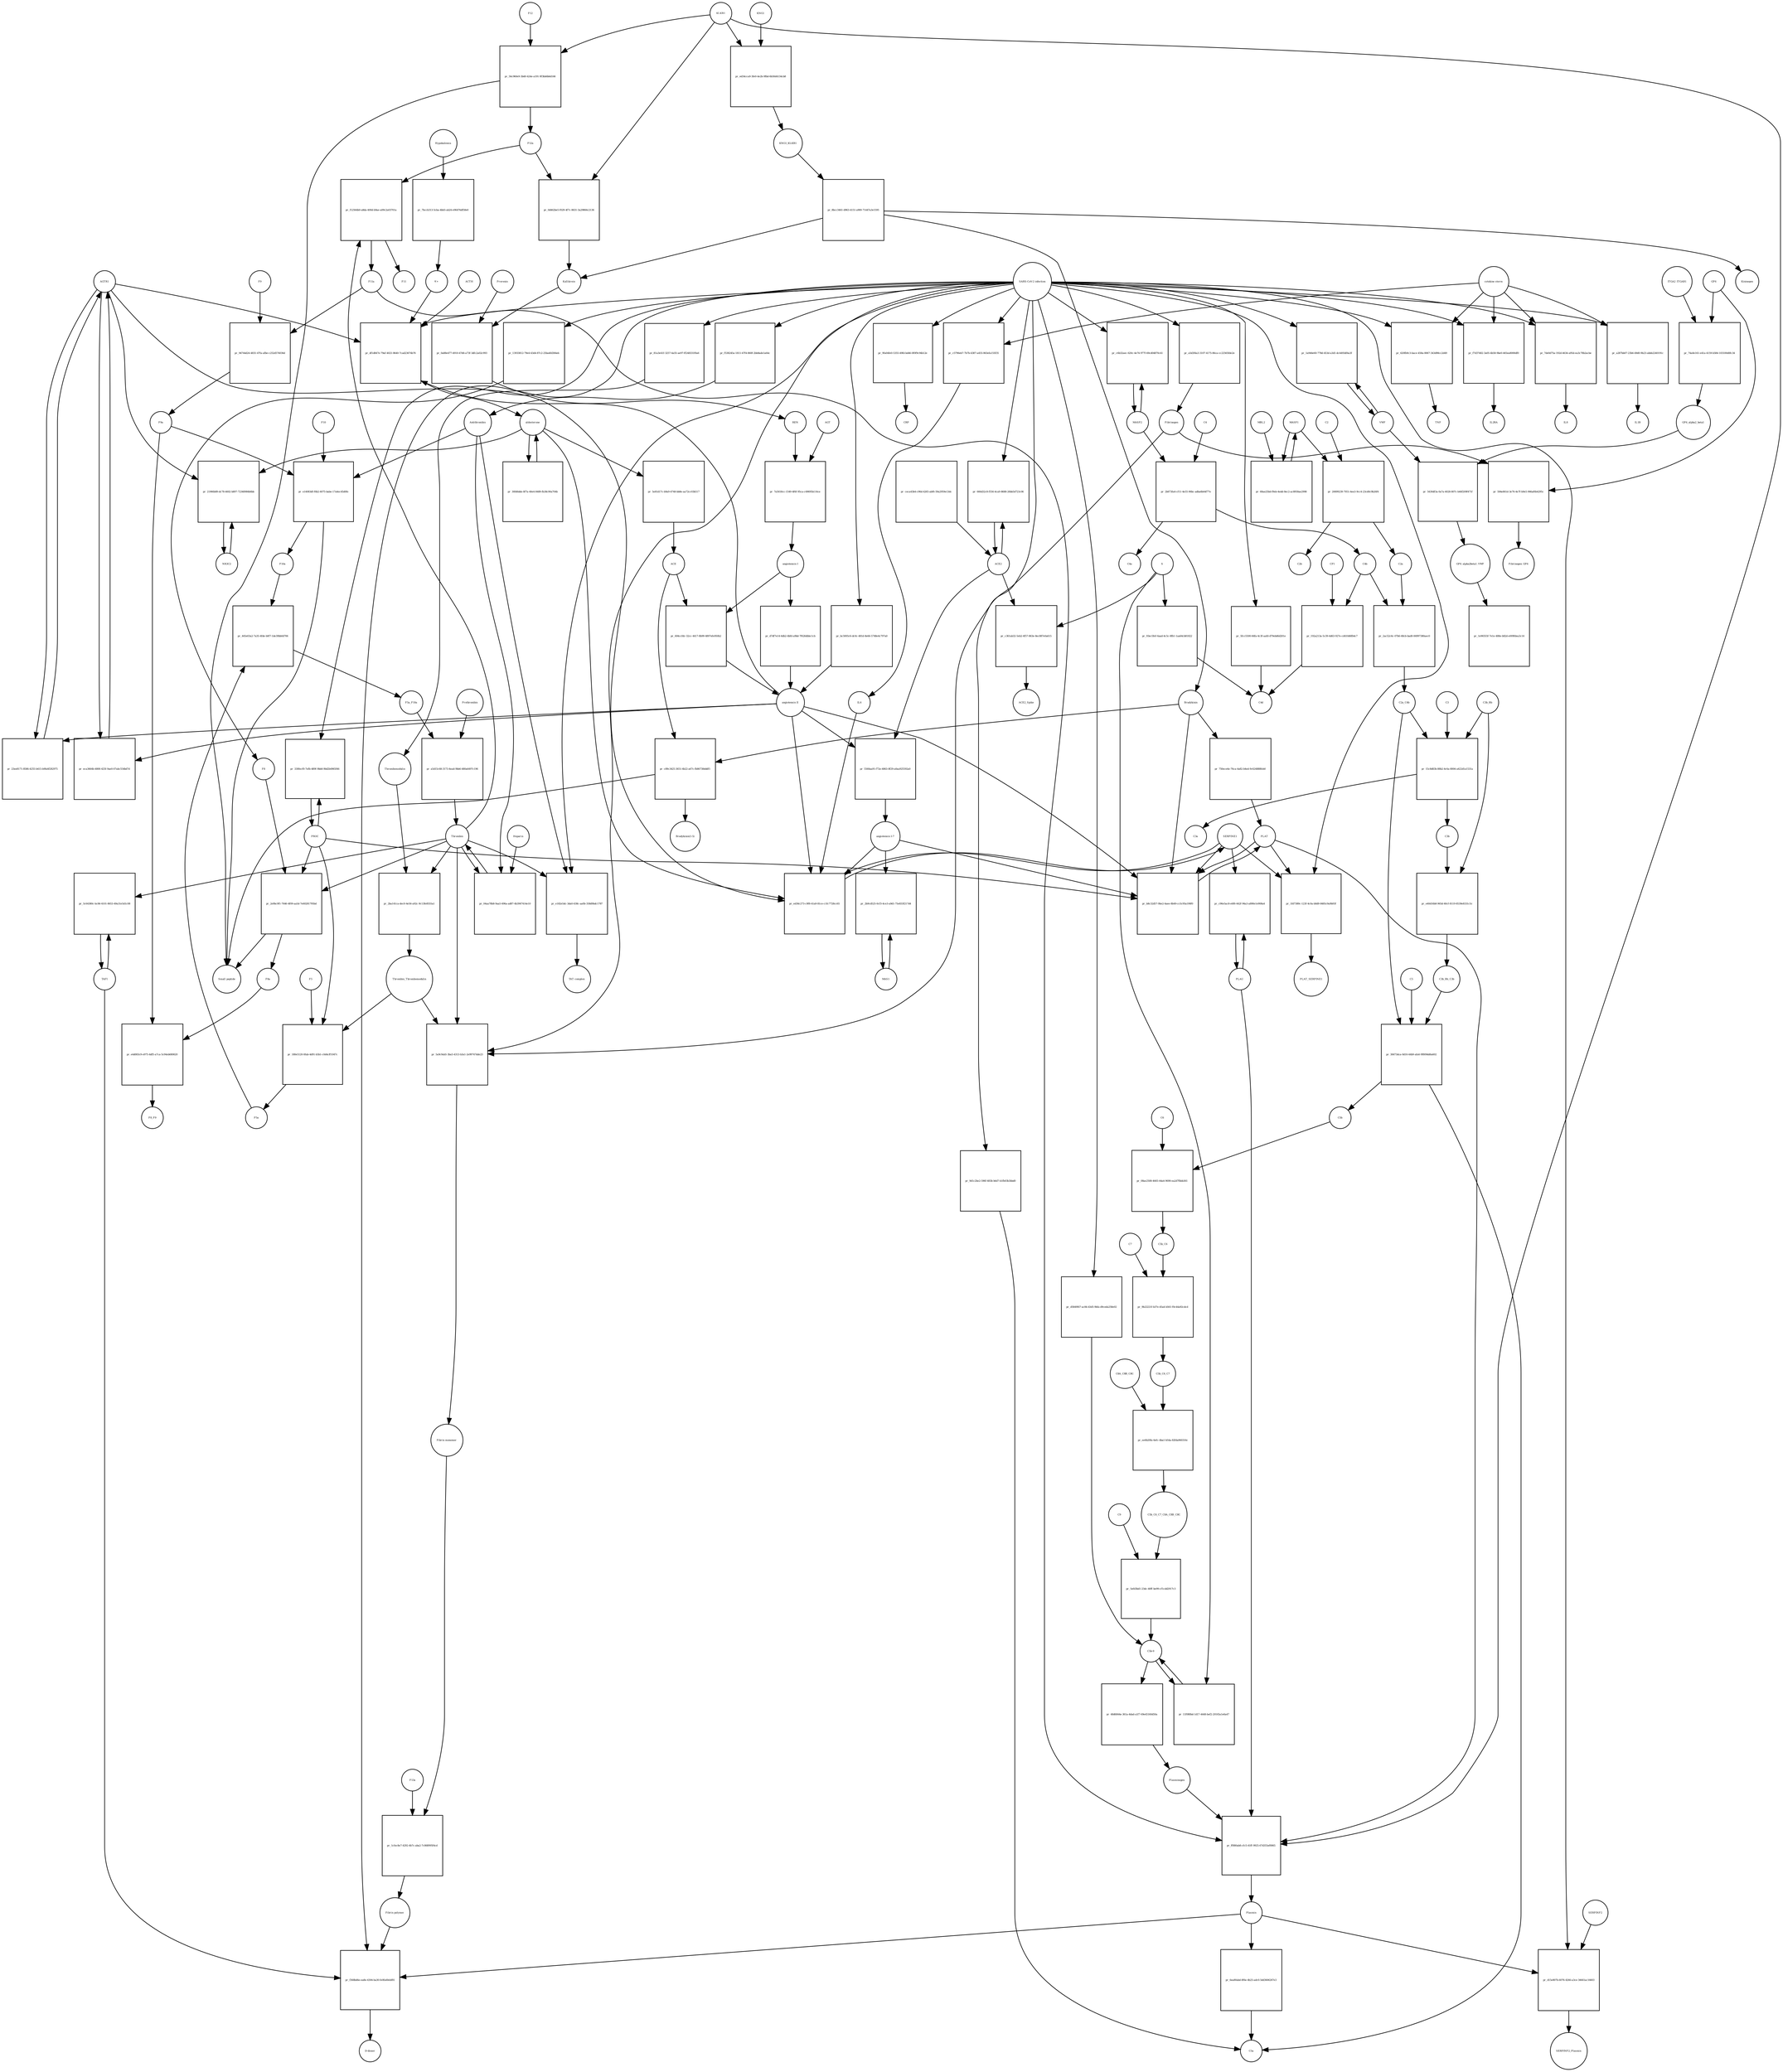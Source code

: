 strict digraph  {
F8 [annotation="urn_miriam_hgnc_3546|urn_miriam_taxonomy_9606", bipartite=0, cls=macromolecule, fontsize=4, label=F8, shape=circle];
"pr_2e9bc9f1-7646-4f09-aa5d-7e60281795bd" [annotation="", bipartite=1, cls=process, fontsize=4, label="pr_2e9bc9f1-7646-4f09-aa5d-7e60281795bd", shape=square];
"Small peptide" [annotation=urn_miriam_mesh_D010446, bipartite=0, cls=macromolecule, fontsize=4, label="Small peptide", shape=circle];
F8a [annotation="urn_miriam_hgnc.symbol_F8|urn_miriam_mesh_D015944|urn_miriam_taxonomy_9606", bipartite=0, cls=macromolecule, fontsize=4, label=F8a, shape=circle];
Thrombin [annotation="urn_miriam_hgnc_3535|urn_miriam_taxonomy_9606", bipartite=0, cls=macromolecule, fontsize=4, label=Thrombin, shape=circle];
PROC [annotation="urn_miriam_hgnc_9451|urn_miriam_taxonomy_9606", bipartite=0, cls=macromolecule, fontsize=4, label=PROC, shape=circle];
AGTR1 [annotation=urn_miriam_hgnc_336, bipartite=0, cls=macromolecule, fontsize=4, label=AGTR1, shape=circle];
"pr_23ee8171-8586-4255-b415-b9fa6f282975" [annotation="", bipartite=1, cls=process, fontsize=4, label="pr_23ee8171-8586-4255-b415-b9fa6f282975", shape=square];
"angiotensin II" [annotation="urn_miriam_obo.chebi_CHEBI%3A2718|urn_miriam_taxonomy_9606", bipartite=0, cls="simple chemical", fontsize=4, label="angiotensin II", shape=circle];
NR3C2 [annotation="", bipartite=0, cls=macromolecule, fontsize=4, label=NR3C2, shape=circle];
"pr_21966b89-dc78-4602-b897-72348984b6bb" [annotation="", bipartite=1, cls=process, fontsize=4, label="pr_21966b89-dc78-4602-b897-72348984b6bb", shape=square];
aldosterone [annotation="urn_miriam_obo.chebi_CHEBI%3A27584", bipartite=0, cls="simple chemical", fontsize=4, label=aldosterone, shape=circle];
"pr_30fd6dde-8f7a-40e4-8489-fb38c90a704b" [annotation="", bipartite=1, cls=process, fontsize=4, label="pr_30fd6dde-8f7a-40e4-8489-fb38c90a704b", shape=square];
SERPINE1 [annotation="", bipartite=0, cls=macromolecule, fontsize=4, label=SERPINE1, shape=circle];
"pr_ed36c273-c9f8-41a9-81ce-c1fc7728cc65" [annotation="", bipartite=1, cls=process, fontsize=4, label="pr_ed36c273-c9f8-41a9-81ce-c1fc7728cc65", shape=square];
"angiotensin I-7" [annotation="urn_miriam_obo.chebi_CHEBI%3A55438|urn_miriam_taxonomy_9606", bipartite=0, cls="simple chemical", fontsize=4, label="angiotensin I-7", shape=circle];
IL6 [annotation="urn_miriam_hgnc_6018|urn_miriam_taxonomy_9606", bipartite=0, cls=macromolecule, fontsize=4, label=IL6, shape=circle];
"pr_df1d847e-79af-4021-8640-7cad23674b76" [annotation="", bipartite=1, cls=process, fontsize=4, label="pr_df1d847e-79af-4021-8640-7cad23674b76", shape=square];
"SARS-CoV-2 infection" [annotation="urn_miriam_taxonomy_2697049|urn_miriam_mesh_D012327", bipartite=0, cls=phenotype, fontsize=4, label="SARS-CoV-2 infection", shape=circle];
"K+" [annotation="urn_miriam_obo.chebi_CHEBI%3A29103", bipartite=0, cls="simple chemical", fontsize=4, label="K+", shape=circle];
ACTH [annotation=urn_miriam_hgnc_9201, bipartite=0, cls="simple chemical", fontsize=4, label=ACTH, shape=circle];
"pr_bc5005c6-dc0c-481d-8e66-5748e4c797a0" [annotation="", bipartite=1, cls=process, fontsize=4, label="pr_bc5005c6-dc0c-481d-8e66-5748e4c797a0", shape=square];
Bradykinin [annotation="urn_miriam_obo.chebi_CHEBI%3A3165|urn_miriam_taxonomy_9606", bipartite=0, cls=macromolecule, fontsize=4, label=Bradykinin, shape=circle];
"pr_c89c3425-3651-4b22-a67c-fb86738dddf1" [annotation="", bipartite=1, cls=process, fontsize=4, label="pr_c89c3425-3651-4b22-a67c-fb86738dddf1", shape=square];
"Bradykinin(1-5)" [annotation="urn_miriam_mesh_C079000|urn_miriam_taxonomy_9606", bipartite=0, cls=macromolecule, fontsize=4, label="Bradykinin(1-5)", shape=circle];
ACE [annotation="urn_miriam_hgnc_2707|urn_miriam_taxonomy_9606", bipartite=0, cls=macromolecule, fontsize=4, label=ACE, shape=circle];
"pr_750ece4e-76ca-4a82-b4ed-9c624888feb0" [annotation="", bipartite=1, cls=process, fontsize=4, label="pr_750ece4e-76ca-4a82-b4ed-9c624888feb0", shape=square];
PLAT [annotation="urn_miriam_hgnc_9051|urn_miriam_taxonomy_9606", bipartite=0, cls=macromolecule, fontsize=4, label=PLAT, shape=circle];
"pr_eca3664b-4800-425f-9ae0-07abc554bd7d" [annotation="", bipartite=1, cls=process, fontsize=4, label="pr_eca3664b-4800-425f-9ae0-07abc554bd7d", shape=square];
MAS1 [annotation="", bipartite=0, cls=macromolecule, fontsize=4, label=MAS1, shape=circle];
"pr_2b9cd525-0cf3-4ce3-a9d1-75e833f217d4" [annotation="", bipartite=1, cls=process, fontsize=4, label="pr_2b9cd525-0cf3-4ce3-a9d1-75e833f217d4", shape=square];
Fibrinogen [annotation="urn_miriam_pubmed_19296670|urn_miriam_obo.go_GO%3A0005577|urn_miriam_hgnc_3661|urn_miriam_hgnc_3662|urn_miriam_hgnc_3694|urn_miriam_taxonomy_9606", bipartite=0, cls=complex, fontsize=4, label=Fibrinogen, shape=circle];
"pr_584e861d-3e76-4e7f-b9e5-966af6b4295c" [annotation="", bipartite=1, cls=process, fontsize=4, label="pr_584e861d-3e76-4e7f-b9e5-966af6b4295c", shape=square];
GP6 [annotation="urn_miriam_hgnc_HGNC%3A14388|urn_miriam_taxonomy_9606", bipartite=0, cls=macromolecule, fontsize=4, label=GP6, shape=circle];
Fibrinogen_GP6 [annotation="urn_miriam_pubmed_19296670|urn_miriam_obo.go_GO%3A0005577|urn_miriam_hgnc_HGNC%3A14388|urn_miriam_taxonomy_9606", bipartite=0, cls=complex, fontsize=4, label=Fibrinogen_GP6, shape=circle];
GP6_alpha2_beta1 [annotation="urn_miriam_pubmed_25051961|urn_miriam_taxonomy_10090|urn_miriam_hgnc_14338|urn_miriam_hgnc_6137|urn_miriam_hgnc_6153", bipartite=0, cls=complex, fontsize=4, label=GP6_alpha2_beta1, shape=circle];
"pr_5430df3a-0a7a-4028-807c-b46f209f471f" [annotation="", bipartite=1, cls=process, fontsize=4, label="pr_5430df3a-0a7a-4028-807c-b46f209f471f", shape=square];
VWF [annotation="urn_miriam_hgnc_12726|urn_miriam_taxonomy_9606", bipartite=0, cls=macromolecule, fontsize=4, label=VWF, shape=circle];
GP6_alpha2beta1_VWF [annotation="urn_miriam_pubmed_25051961|urn_miriam_taxonomy_10090|urn_miriam_hgnc_14338|urn_miriam_hgnc_6137|urn_miriam_hgnc_6153|urn_miriam_hgnc_12726", bipartite=0, cls=complex, fontsize=4, label=GP6_alpha2beta1_VWF, shape=circle];
"pr_74a0e161-e41a-4159-b584-103100d0fc34" [annotation="", bipartite=1, cls=process, fontsize=4, label="pr_74a0e161-e41a-4159-b584-103100d0fc34", shape=square];
ITGA2_ITGAB1 [annotation="urn_miriam_intact_EBI-16428357|urn_miriam_hgnc_6137|urn_miriam_hgnc_6153|urn_miriam_taxonomy_9606", bipartite=0, cls=complex, fontsize=4, label=ITGA2_ITGAB1, shape=circle];
"pr_1e96555f-7e1e-488e-b82d-e009fdea3c14" [annotation="", bipartite=1, cls="omitted process", fontsize=4, label="pr_1e96555f-7e1e-488e-b82d-e009fdea3c14", shape=square];
"Fibrin polymer" [annotation="urn_miriam_mesh_C465961|urn_miriam_taxonomy_9606", bipartite=0, cls=macromolecule, fontsize=4, label="Fibrin polymer", shape=circle];
"pr_f368bd6e-ea8e-4304-ba30-fe0fa60ebf81" [annotation="", bipartite=1, cls=process, fontsize=4, label="pr_f368bd6e-ea8e-4304-ba30-fe0fa60ebf81", shape=square];
"D-dimer" [annotation="urn_miriam_pubmed_19008457|urn_miriam_mesh_C036309|urn_miriam_taxonomy_9606", bipartite=0, cls=macromolecule, fontsize=4, label="D-dimer", shape=circle];
Plasmin [annotation="urn_miriam_hgnc.symbol_PLG|urn_miriam_mesh_D005341|urn_miriam_brenda_3.4.21.7|urn_miriam_taxonomy_9606", bipartite=0, cls=macromolecule, fontsize=4, label=Plasmin, shape=circle];
TAFI [annotation="urn_miriam_hgnc_1546|urn_miriam_taxonomy_9606", bipartite=0, cls=macromolecule, fontsize=4, label=TAFI, shape=circle];
"Fibrin monomer" [annotation="urn_miriam_mesh_C011468|urn_miriam_taxonomy_9606", bipartite=0, cls=macromolecule, fontsize=4, label="Fibrin monomer", shape=circle];
"pr_1cfec8e7-4292-4b7c-aba2-7c868995f4cd" [annotation="", bipartite=1, cls=process, fontsize=4, label="pr_1cfec8e7-4292-4b7c-aba2-7c868995f4cd", shape=square];
F13a [annotation="urn_miriam_hgnc.symbol_F13|urn_miriam_mesh_D026122|urn_miriam_brenda_2.3.2.13|urn_miriam_taxonomy_9606", bipartite=0, cls=macromolecule, fontsize=4, label=F13a, shape=circle];
"pr_620fb9c3-bace-458a-8067-343d98cc2d49" [annotation="", bipartite=1, cls=process, fontsize=4, label="pr_620fb9c3-bace-458a-8067-343d98cc2d49", shape=square];
TNF [annotation="urn_miriam_hgnc_11892|urn_miriam_taxonomy_9606", bipartite=0, cls=macromolecule, fontsize=4, label=TNF, shape=circle];
"cytokine storm" [annotation="urn_miriam_pubmed_2504360|urn_miriam_taxonomy_9606", bipartite=0, cls=phenotype, fontsize=4, label="cytokine storm", shape=circle];
"pr_6ea80abd-8f6e-4b25-adc0-5dd3606267e3" [annotation="", bipartite=1, cls=process, fontsize=4, label="pr_6ea80abd-8f6e-4b25-adc0-5dd3606267e3", shape=square];
C5a [annotation="urn_miriam_hgnc.symbol_C5|urn_miriam_mesh_D015936|urn_miriam_taxonomy_9606", bipartite=0, cls=macromolecule, fontsize=4, label=C5a, shape=circle];
"pr_48d6844e-361a-4dad-a1f7-69e45160d50a" [annotation="", bipartite=1, cls=process, fontsize=4, label="pr_48d6844e-361a-4dad-a1f7-69e45160d50a", shape=square];
Plasminogen [annotation="urn_miriam_hgnc_9071|urn_miriam_taxonomy_9606", bipartite=0, cls=macromolecule, fontsize=4, label=Plasminogen, shape=circle];
"C5b-9" [annotation="urn_miriam_obo.go_GO%3A0005579|urn_miriam_mesh_D015938|urn_miriam_mesh_D050776|urn_miriam_hgnc_1339|urn_miriam_hgnc_1346|urn_miriam_hgnc_1352|urn_miriam_hgnc_1353|urn_miriam_hgnc_1354|urn_miriam_hgnc_1358|urn_miriam_taxonomy_9606", bipartite=0, cls=complex, fontsize=4, label="C5b-9", shape=circle];
C2 [annotation="urn_miriam_hgnc_1248|urn_miriam_taxonomy_9606", bipartite=0, cls=macromolecule, fontsize=4, label=C2, shape=circle];
"pr_20699239-7051-4ee3-9cc4-23cd0c9b26f4" [annotation="", bipartite=1, cls=process, fontsize=4, label="pr_20699239-7051-4ee3-9cc4-23cd0c9b26f4", shape=square];
C2a [annotation="urn_miriam_hgnc.symbol_C2|urn_miriam_mesh_D050678|urn_miriam_taxonomy_9606", bipartite=0, cls=macromolecule, fontsize=4, label=C2a, shape=circle];
C2b [annotation="urn_miriam_hgnc.symbol_C2|urn_miriam_mesh_D050679|urn_miriam_taxonomy_9606", bipartite=0, cls=macromolecule, fontsize=4, label=C2b, shape=circle];
MASP1 [annotation="urn_miriam_hgnc_6901|urn_miriam_taxonomy_9606", bipartite=0, cls=macromolecule, fontsize=4, label=MASP1, shape=circle];
"pr_f7d37482-3a05-4b58-9be0-465ea8000df0" [annotation="", bipartite=1, cls=process, fontsize=4, label="pr_f7d37482-3a05-4b58-9be0-465ea8000df0", shape=square];
IL2RA [annotation="urn_miriam_hgnc_6008|urn_miriam_taxonomy_9606", bipartite=0, cls=macromolecule, fontsize=4, label=IL2RA, shape=circle];
"pr_7de0d75a-192d-4634-a95d-ea3c78b2acbe" [annotation="", bipartite=1, cls=process, fontsize=4, label="pr_7de0d75a-192d-4634-a95d-ea3c78b2acbe", shape=square];
IL8 [annotation="urn_miriam_hgnc_6025|urn_miriam_taxonomy_9606", bipartite=0, cls=macromolecule, fontsize=4, label=IL8, shape=circle];
"pr_9d1c2be2-596f-483b-b6d7-b1fb03b3bbd0" [annotation="", bipartite=1, cls=process, fontsize=4, label="pr_9d1c2be2-596f-483b-b6d7-b1fb03b3bbd0", shape=square];
"pr_c5796eb7-7b7b-4387-a455-863efa155f35" [annotation="", bipartite=1, cls=process, fontsize=4, label="pr_c5796eb7-7b7b-4387-a455-863efa155f35", shape=square];
"pr_a287bb07-23b6-49d0-9b23-abbb2240191c" [annotation="", bipartite=1, cls=process, fontsize=4, label="pr_a287bb07-23b6-49d0-9b23-abbb2240191c", shape=square];
IL1B [annotation="urn_miriam_hgnc_5992|urn_miriam_taxonomy_9606", bipartite=0, cls=macromolecule, fontsize=4, label=IL1B, shape=circle];
Prorenin [annotation="urn_miriam_hgnc_9958|urn_miriam_taxonomy_9606", bipartite=0, cls=macromolecule, fontsize=4, label=Prorenin, shape=circle];
"pr_0a88e477-4910-47d6-a73f-3dfc2a02c993" [annotation="", bipartite=1, cls=process, fontsize=4, label="pr_0a88e477-4910-47d6-a73f-3dfc2a02c993", shape=square];
REN [annotation="urn_miriam_hgnc.symbol_REN|urn_miriam_taxonomy_9606", bipartite=0, cls=macromolecule, fontsize=4, label=REN, shape=circle];
Kallikrein [annotation="urn_miriam_hgnc.symbol_KLKB1|urn_miriam_mesh_D020842|urn_miriam_brenda_3.4.21.34|urn_miriam_taxonomy_9606", bipartite=0, cls=macromolecule, fontsize=4, label=Kallikrein, shape=circle];
KLKB1 [annotation="urn_miriam_hgnc_6371|urn_miriam_taxonomy_9606", bipartite=0, cls=macromolecule, fontsize=4, label=KLKB1, shape=circle];
"pr_0d462be5-f029-4f7c-8631-3a29866c2136" [annotation="", bipartite=1, cls=process, fontsize=4, label="pr_0d462be5-f029-4f7c-8631-3a29866c2136", shape=square];
F12a [annotation="urn_miriam_hgnc.symbol_F12|urn_miriam_mesh_D015956|urn_miriam_brenda_3.4.21.38|urn_miriam_taxonomy_9606", bipartite=0, cls=macromolecule, fontsize=4, label=F12a, shape=circle];
"pr_81a3e41f-3257-4a55-ae97-ff248331f0a6" [annotation="", bipartite=1, cls=process, fontsize=4, label="pr_81a3e41f-3257-4a55-ae97-ff248331f0a6", shape=square];
Thrombomodulin [annotation="urn_miriam_hgnc_11784|urn_miriam_taxonomy_9606", bipartite=0, cls=macromolecule, fontsize=4, label=Thrombomodulin, shape=circle];
"pr_d15e807b-6076-4266-a3ce-34661ac16603" [annotation="", bipartite=1, cls=process, fontsize=4, label="pr_d15e807b-6076-4266-a3ce-34661ac16603", shape=square];
SERPINF2 [annotation="urn_miriam_hgnc_9075|urn_miriam_taxonomy_9606", bipartite=0, cls=macromolecule, fontsize=4, label=SERPINF2, shape=circle];
SERPINF2_Plasmin [annotation="urn_miriam_pubmed_2437112|urn_miriam_biogrid_314240|urn_miriam_hgnc_9075|urn_miriam_mesh_D005341|urn_miriam_taxonomy_9606", bipartite=0, cls=complex, fontsize=4, label=SERPINF2_Plasmin, shape=circle];
"pr_5fcc5500-66fa-4c3f-aafd-d79ebd6d201e" [annotation="", bipartite=1, cls=process, fontsize=4, label="pr_5fcc5500-66fa-4c3f-aafd-d79ebd6d201e", shape=square];
C4d [annotation="urn_miriam_hgnc.symbol_C4b|urn_miriam_mesh_C032261|urn_miriam_taxonomy_9606", bipartite=0, cls=macromolecule, fontsize=4, label=C4d, shape=circle];
"pr_d5849f47-ac84-43d5-9bfa-d9ceda258e02" [annotation="", bipartite=1, cls=process, fontsize=4, label="pr_d5849f47-ac84-43d5-9bfa-d9ceda258e02", shape=square];
"pr_330fecf0-7efb-489f-9bb8-9bd2b4965f46" [annotation="", bipartite=1, cls=process, fontsize=4, label="pr_330fecf0-7efb-489f-9bb8-9bd2b4965f46", shape=square];
"pr_1a946e60-778d-453d-a3d1-dc4493df4a3f" [annotation="", bipartite=1, cls=process, fontsize=4, label="pr_1a946e60-778d-453d-a3d1-dc4493df4a3f", shape=square];
"pr_9fa04fe0-5355-49fd-bd46-0f0f9c94b12e" [annotation="", bipartite=1, cls=process, fontsize=4, label="pr_9fa04fe0-5355-49fd-bd46-0f0f9c94b12e", shape=square];
CRP [annotation="urn_miriam_hgnc_2367|urn_miriam_taxonomy_9606", bipartite=0, cls=macromolecule, fontsize=4, label=CRP, shape=circle];
"pr_11f080bd-1d17-4448-bef2-20165a1e6a47" [annotation="", bipartite=1, cls=process, fontsize=4, label="pr_11f080bd-1d17-4448-bef2-20165a1e6a47", shape=square];
S [annotation="urn_miriam_uniprot_P0DTC2|urn_miriam_uniprot_P59594|urn_miriam_taxonomy_2697049", bipartite=0, cls=macromolecule, fontsize=4, label=S, shape=circle];
"pr_93ec5fef-6aad-4c5c-8fb1-1aa64cb81822" [annotation="", bipartite=1, cls=process, fontsize=4, label="pr_93ec5fef-6aad-4c5c-8fb1-1aa64cb81822", shape=square];
"pr_5560aa91-f72e-4863-8f29-a0aa925592a0" [annotation="", bipartite=1, cls=process, fontsize=4, label="pr_5560aa91-f72e-4863-8f29-a0aa925592a0", shape=square];
ACE2 [annotation="urn_miriam_hgnc_13557|urn_miriam_taxonomy_9606", bipartite=0, cls=macromolecule, fontsize=4, label=ACE2, shape=circle];
"pr_ceca43b4-c96d-4265-abf6-59a2959e13dc" [annotation="", bipartite=1, cls=process, fontsize=4, label="pr_ceca43b4-c96d-4265-abf6-59a2959e13dc", shape=square];
"pr_c361ab32-5eb2-4f57-863e-8ec887e0a615" [annotation="", bipartite=1, cls=process, fontsize=4, label="pr_c361ab32-5eb2-4f57-863e-8ec887e0a615", shape=square];
ACE2_Spike [annotation="urn_miriam_pdb_6CS2|urn_miriam_hgnc_13557|urn_miriam_uniprot_P0DTC2|urn_miriam_taxonomy_9606|urn_miriam_taxonomy_2697049", bipartite=0, cls=complex, fontsize=4, label=ACE2_Spike, shape=circle];
"pr_666d32c8-f556-4ca9-8688-26bb5d723c06" [annotation="", bipartite=1, cls=process, fontsize=4, label="pr_666d32c8-f556-4ca9-8688-26bb5d723c06", shape=square];
"pr_f538245a-1811-47f4-860f-2bb8ade1a64c" [annotation="", bipartite=1, cls=process, fontsize=4, label="pr_f538245a-1811-47f4-860f-2bb8ade1a64c", shape=square];
Antithrombin [annotation="urn_miriam_hgnc_775|urn_miriam_taxonomy_9606", bipartite=0, cls=macromolecule, fontsize=4, label=Antithrombin, shape=circle];
"pr_13933812-79e4-43d4-87c2-25ba4fd384eb" [annotation="", bipartite=1, cls=process, fontsize=4, label="pr_13933812-79e4-43d4-87c2-25ba4fd384eb", shape=square];
C4b [annotation="urn_miriam_hgnc_1324|urn_miriam_taxonomy_9606", bipartite=0, cls=macromolecule, fontsize=4, label=C4b, shape=circle];
"pr_192a213a-5c39-4d63-927e-cd410d6fb4c7" [annotation="", bipartite=1, cls=process, fontsize=4, label="pr_192a213a-5c39-4d63-927e-cd410d6fb4c7", shape=square];
CFI [annotation="urn_miriam_hgnc_2771|urn_miriam_taxonomy_9606", bipartite=0, cls=macromolecule, fontsize=4, label=CFI, shape=circle];
C3b [annotation="urn_miriam_hgnc.symbol_C3|urn_miriam_mesh_D003179|urn_miriam_taxonomy_9606", bipartite=0, cls=macromolecule, fontsize=4, label=C3b, shape=circle];
"pr_e40d16b8-965d-40cf-8119-8539e8331c5c" [annotation="", bipartite=1, cls=process, fontsize=4, label="pr_e40d16b8-965d-40cf-8119-8539e8331c5c", shape=square];
C3b_Bb [annotation="urn_miriam_pubmed_12440962|urn_miriam_brenda_3.4.21.47|urn_miriam_mesh_D051561|urn_miriam_mesh_D003179|urn_miriam_hgnc_1037|urn_miriam_taxonomy_9606", bipartite=0, cls=complex, fontsize=4, label=C3b_Bb, shape=circle];
C3b_Bb_C3b [annotation="urn_miriam_pubmed_12440962|urn_miriam_brenda_34.4.21.47|urn_miriam_mesh_D051566|urn_miriam_mesh_D003179|urn_miriam_hgnc_1037|urn_miriam_taxonomy_9606", bipartite=0, cls=complex, fontsize=4, label=C3b_Bb_C3b, shape=circle];
"pr_2ac52c6c-07b6-48cb-bad0-84997380aec0" [annotation="", bipartite=1, cls=process, fontsize=4, label="pr_2ac52c6c-07b6-48cb-bad0-84997380aec0", shape=square];
C2a_C4b [annotation="urn_miriam_mesh_D051574|urn_miriam_brenda_3.4.21.43|urn_miriam_mesh_D050678|urn_miriam_hgnc_1324|urn_miriam_taxonomy_9606", bipartite=0, cls=complex, fontsize=4, label=C2a_C4b, shape=circle];
C4 [annotation="urn_miriam_mesh_D00318|urn_miriam_taxonomy_9606", bipartite=0, cls=macromolecule, fontsize=4, label=C4, shape=circle];
"pr_2b673fa4-cf11-4e55-96bc-adba6b44f77e" [annotation="", bipartite=1, cls=process, fontsize=4, label="pr_2b673fa4-cf11-4e55-96bc-adba6b44f77e", shape=square];
C4a [annotation="urn_miriam_hgnc_1323|urn_miriam_taxonomy_9606", bipartite=0, cls=macromolecule, fontsize=4, label=C4a, shape=circle];
MASP2 [annotation="urn_miriam_hgnc_6902|urn_miriam_taxonomy_9606", bipartite=0, cls=macromolecule, fontsize=4, label=MASP2, shape=circle];
"pr_68ae25bd-f9eb-4edd-8ec2-ac8958ae2998" [annotation="", bipartite=1, cls=process, fontsize=4, label="pr_68ae25bd-f9eb-4edd-8ec2-ac8958ae2998", shape=square];
MBL2 [annotation="urn_miriam_hgnc_6902|urn_miriam_taxonomy_9606", bipartite=0, cls=macromolecule, fontsize=4, label=MBL2, shape=circle];
"pr_c6b32aec-620c-4e74-977f-69cd04870c41" [annotation="", bipartite=1, cls=process, fontsize=4, label="pr_c6b32aec-620c-4e74-977f-69cd04870c41", shape=square];
PLAU [annotation="urn_miriam_hgnc_9052|urn_miriam_taxonomy_9606", bipartite=0, cls=macromolecule, fontsize=4, label=PLAU, shape=circle];
"pr_c96e5ac8-e6f6-442f-94a3-a890e1e908a4" [annotation="", bipartite=1, cls=process, fontsize=4, label="pr_c96e5ac8-e6f6-442f-94a3-a890e1e908a4", shape=square];
C5b_C6_C7_C8A_C8B_C8G [annotation="urn_miriam_pubmed_28630159|urn_miriam_mesh_C042295|urn_miriam_mesh_D050776|urn_miriam_hgnc_1339|urn_miriam_hgnc_1352|urn_miriam_hgnc_1353|urn_miriam_hgnc_1354|urn_miriam_taxonomy_9606", bipartite=0, cls=complex, fontsize=4, label=C5b_C6_C7_C8A_C8B_C8G, shape=circle];
"pr_5efd3bd1-23dc-40ff-be99-cf1cdd2917c3" [annotation="", bipartite=1, cls=process, fontsize=4, label="pr_5efd3bd1-23dc-40ff-be99-cf1cdd2917c3", shape=square];
C9 [annotation="urn_miriam_hgnc_1358|urn_miriam_taxonomy_9606", bipartite=0, cls=macromolecule, fontsize=4, label=C9, shape=circle];
C5b_C6_C7 [annotation="urn_miriam_pubmed_28630159|urn_miriam_mesh_C037453|urn_miriam_mesh_D050776|urn_miriam_hgnc_1339|urn_miriam_hgnc_1346|urn_miriam_taxonomy_9606", bipartite=0, cls=complex, fontsize=4, label=C5b_C6_C7, shape=circle];
"pr_ee6b20fa-6efc-4ba1-b54a-82fda960316c" [annotation="", bipartite=1, cls=process, fontsize=4, label="pr_ee6b20fa-6efc-4ba1-b54a-82fda960316c", shape=square];
C8A_C8B_C8G [annotation="urn_miriam_mesh_D003185|urn_miriam_hgnc_1353|urn_miriam_hgnc_1352|urn_miriam_hgnc_1354|urn_miriam_taxonomy_9606", bipartite=0, cls=complex, fontsize=4, label=C8A_C8B_C8G, shape=circle];
C5b_C6 [annotation="urn_miriam_mesh_C050974|urn_miriam_mesh_D050776|urn_miriam_hgnc_1339|urn_miriam_taxonomy_9606", bipartite=0, cls=complex, fontsize=4, label=C5b_C6, shape=circle];
"pr_9b22221f-b37e-45a4-b561-f0c44a92cdcd" [annotation="", bipartite=1, cls=process, fontsize=4, label="pr_9b22221f-b37e-45a4-b561-f0c44a92cdcd", shape=square];
C7 [annotation="urn_miriam_hgnc_HGNC%3A1346|urn_miriam_taxonomy_9606", bipartite=0, cls=macromolecule, fontsize=4, label=C7, shape=circle];
C5b [annotation="urn_miriam_hgnc.symbol_C5|urn_miriam_mesh_D050776|urn_miriam_taxonomy_9606", bipartite=0, cls=macromolecule, fontsize=4, label=C5b, shape=circle];
"pr_08ae2508-4665-44a4-9690-ea2d7fbbb361" [annotation="", bipartite=1, cls=process, fontsize=4, label="pr_08ae2508-4665-44a4-9690-ea2d7fbbb361", shape=square];
C6 [annotation="urn_miriam_hgnc_1339|urn_miriam_taxonomy_9606", bipartite=0, cls=macromolecule, fontsize=4, label=C6, shape=circle];
C5 [annotation="urn_miriam_hgnc_1331|urn_miriam_taxonomy_9606", bipartite=0, cls=macromolecule, fontsize=4, label=C5, shape=circle];
"pr_38473dca-0d16-44b9-afa6-9f809dd6a602" [annotation="", bipartite=1, cls=process, fontsize=4, label="pr_38473dca-0d16-44b9-afa6-9f809dd6a602", shape=square];
C3 [annotation="urn_miriam_hgnc_1318|urn_miriam_taxonomy_9606", bipartite=0, cls=macromolecule, fontsize=4, label=C3, shape=circle];
"pr_15c8d83b-88b2-4c6a-8004-a422d1a1531a" [annotation="", bipartite=1, cls=process, fontsize=4, label="pr_15c8d83b-88b2-4c6a-8004-a422d1a1531a", shape=square];
C3a [annotation="urn_miriam_hgnc.symbol_C3|urn_miriam_mesh_D015926|urn_miriam_taxonomy_9606", bipartite=0, cls=macromolecule, fontsize=4, label=C3a, shape=circle];
"pr_2ba141ca-dec0-4e56-a92c-9c13fe8555a1" [annotation="", bipartite=1, cls=process, fontsize=4, label="pr_2ba141ca-dec0-4e56-a92c-9c13fe8555a1", shape=square];
Thrombin_Thrombomodulin [annotation="urn_miriam_pubmed_6282863|urn_miriam_taxonomy_9986|urn_miriam_biogrid_283352|urn_miriam_mesh_D013917|urn_miriam_hgnc_11784", bipartite=0, cls=complex, fontsize=4, label=Thrombin_Thrombomodulin, shape=circle];
"pr_5a9c9ab5-3ba5-4313-b3a1-2e99747dde23" [annotation="", bipartite=1, cls=process, fontsize=4, label="pr_5a9c9ab5-3ba5-4313-b3a1-2e99747dde23", shape=square];
KNG1_KLKB1 [annotation="urn_miriam_pubmed_17598838|urn_miriam_intact_EBI-10087151|urn_miriam_hgnc_6371|urn_miriam_hgnc_6383|urn_miriam_taxonomy_9606", bipartite=0, cls=complex, fontsize=4, label=KNG1_KLKB1, shape=circle];
"pr_8bcc3461-d963-4151-a900-71447a3e1595" [annotation="", bipartite=1, cls=process, fontsize=4, label="pr_8bcc3461-d963-4151-a900-71447a3e1595", shape=square];
Kininogen [annotation="urn_miriam_hgnc.symbol_KNG1|urn_miriam_mesh_D019679|urn_miriam_taxonomy_9606", bipartite=0, cls=macromolecule, fontsize=4, label=Kininogen, shape=circle];
"pr_a5d3f4a3-3107-4175-86ca-cc22565fde2e" [annotation="", bipartite=1, cls=process, fontsize=4, label="pr_a5d3f4a3-3107-4175-86ca-cc22565fde2e", shape=square];
"angiotensin I" [annotation="urn_miriam_obo.chebi_CHEBI%3A2718|urn_miriam_taxonomy_9606", bipartite=0, cls="simple chemical", fontsize=4, label="angiotensin I", shape=circle];
"pr_d7df7e14-4db2-4bfd-a9bd-7f626dbbc1cb" [annotation="", bipartite=1, cls=process, fontsize=4, label="pr_d7df7e14-4db2-4bfd-a9bd-7f626dbbc1cb", shape=square];
"pr_1fd7389c-123f-4c0a-b8d9-8485c9a9b93f" [annotation="", bipartite=1, cls=process, fontsize=4, label="pr_1fd7389c-123f-4c0a-b8d9-8485c9a9b93f", shape=square];
PLAT_SERPINE1 [annotation="urn_miriam_pubmed_22449964|urn_miriam_intact_EBI-7800882|urn_miriam_hgnc_9051|urn_miriam_hgnc_8593|urn_miriam_taxonomy_9606", bipartite=0, cls=complex, fontsize=4, label=PLAT_SERPINE1, shape=circle];
"pr_5c64380c-bc84-4101-8653-49a31e5d1c08" [annotation="", bipartite=1, cls=process, fontsize=4, label="pr_5c64380c-bc84-4101-8653-49a31e5d1c08", shape=square];
"pr_b8c32d57-9be2-4aee-8b49-cc5c95a190f0" [annotation="", bipartite=1, cls=process, fontsize=4, label="pr_b8c32d57-9be2-4aee-8b49-cc5c95a190f0", shape=square];
"pr_e182e5dc-3da0-438c-aa0b-358d9bdc1787" [annotation="", bipartite=1, cls=process, fontsize=4, label="pr_e182e5dc-3da0-438c-aa0b-358d9bdc1787", shape=square];
"TAT complex" [annotation="urn_miriam_pubmed_22930518|urn_miriam_mesh_C046193|urn_miriam_mesh_D013917|urn_miriam_hgnc_775|urn_miriam_taxonomy_9606", bipartite=0, cls=complex, fontsize=4, label="TAT complex", shape=circle];
"pr_ff880ab8-cfc5-41ff-9925-67d355ef8065" [annotation="", bipartite=1, cls=process, fontsize=4, label="pr_ff880ab8-cfc5-41ff-9925-67d355ef8065", shape=square];
F11a [annotation="urn_miriam_hgnc.symbol_F11|urn_miriam_mesh_D015945|urn_miriam_brenda_3.4.21.27|urn_miriam_taxonomy_9606", bipartite=0, cls=macromolecule, fontsize=4, label=F11a, shape=circle];
"pr_04aa78b8-9aa5-496a-ad87-4b3947414e10" [annotation="", bipartite=1, cls=process, fontsize=4, label="pr_04aa78b8-9aa5-496a-ad87-4b3947414e10", shape=square];
Heparin [annotation="urn_miriam_pubmed_708377|urn_miriam_obo.chebi_CHEBI%3A28304|urn_miriam_taxonomy_9606", bipartite=0, cls="simple chemical", fontsize=4, label=Heparin, shape=circle];
Prothrombin [annotation="urn_miriam_hgnc_3535|urn_miriam_taxonomy_9606", bipartite=0, cls=macromolecule, fontsize=4, label=Prothrombin, shape=circle];
"pr_a5d15c68-3173-4ead-9bb6-480a6497c196" [annotation="", bipartite=1, cls=process, fontsize=4, label="pr_a5d15c68-3173-4ead-9bb6-480a6497c196", shape=square];
F5a_F10a [annotation="urn_miriam_pubmed_2303476|urn_miriam_mesh_C022475|urn_miriam_mesh_D15943|urn_miriam_mesh_D015951|urn_miriam_taxonomy_9606", bipartite=0, cls=complex, fontsize=4, label=F5a_F10a, shape=circle];
F10a [annotation="urn_miriam_hgnc.symbol_F10|urn_miriam_mesh_D015951|urn_miriam_brenda_3.4.21.6|urn_miriam_taxonomy_9606", bipartite=0, cls=macromolecule, fontsize=4, label=F10a, shape=circle];
"pr_445e03a2-7a35-4fde-b0f7-1de39bb0d706" [annotation="", bipartite=1, cls=process, fontsize=4, label="pr_445e03a2-7a35-4fde-b0f7-1de39bb0d706", shape=square];
F5a [annotation="urn_miriam_hgnc.symbol_F5|urn_miriam_mesh_D015943|urn_miriam_taxonomy_9606", bipartite=0, cls=macromolecule, fontsize=4, label=F5a, shape=circle];
F5 [annotation="urn_miriam_hgnc_3541|urn_miriam_taxonomy_9606", bipartite=0, cls=macromolecule, fontsize=4, label=F5, shape=circle];
"pr_180e5120-0fab-4d91-b5b1-c0d4cff1047c" [annotation="", bipartite=1, cls=process, fontsize=4, label="pr_180e5120-0fab-4d91-b5b1-c0d4cff1047c", shape=square];
F9a [annotation="urn_miriam_hgnc.symbol_F9|urn_miriam_mesh_D015949|urn_miriam_taxonomy_9606", bipartite=0, cls=macromolecule, fontsize=4, label=F9a, shape=circle];
"pr_e4d083c9-e975-4df5-a7ca-5c94eb680620" [annotation="", bipartite=1, cls=process, fontsize=4, label="pr_e4d083c9-e975-4df5-a7ca-5c94eb680620", shape=square];
F8_F9 [annotation="urn_miriam_pubmed_22471307|urn_miriam_hgnc_3546|urn_miriam_hgnc_35531|urn_miriam_intact_EBI-11621595|urn_miriam_taxonomy_9606", bipartite=0, cls=complex, fontsize=4, label=F8_F9, shape=circle];
F9 [annotation="urn_miriam_hgnc_35531|urn_miriam_taxonomy_9606", bipartite=0, cls=macromolecule, fontsize=4, label=F9, shape=circle];
"pr_94744d24-4831-47fa-afbe-c252d574036d" [annotation="", bipartite=1, cls=process, fontsize=4, label="pr_94744d24-4831-47fa-afbe-c252d574036d", shape=square];
"pr_ed34cca9-3fe0-4e2b-9fbd-6b50d4134cb8" [annotation="", bipartite=1, cls=process, fontsize=4, label="pr_ed34cca9-3fe0-4e2b-9fbd-6b50d4134cb8", shape=square];
KNG1 [annotation="urn_miriam_hgnc.symbol_6383|urn_miriam_taxonomy_9606", bipartite=0, cls=macromolecule, fontsize=4, label=KNG1, shape=circle];
"pr_f12564b0-a8da-400d-b9ae-a09c2a03701a" [annotation="", bipartite=1, cls=process, fontsize=4, label="pr_f12564b0-a8da-400d-b9ae-a09c2a03701a", shape=square];
F11 [annotation="urn_miriam_hgnc_3529|urn_miriam_taxonomy_9606", bipartite=0, cls=macromolecule, fontsize=4, label=F11, shape=circle];
F12 [annotation="urn_miriam_hgnc_3530|urn_miriam_taxonomy_9606", bipartite=0, cls=macromolecule, fontsize=4, label=F12, shape=circle];
"pr_56c960e9-3b40-424e-a191-9f3bb6b6d166" [annotation="", bipartite=1, cls=process, fontsize=4, label="pr_56c960e9-3b40-424e-a191-9f3bb6b6d166", shape=square];
"pr_604ccfdc-32cc-4417-8b99-4897efe950b2" [annotation="", bipartite=1, cls=process, fontsize=4, label="pr_604ccfdc-32cc-4417-8b99-4897efe950b2", shape=square];
F10 [annotation="urn_miriam_hgnc_3528|urn_miriam_taxonomy_9606", bipartite=0, cls=macromolecule, fontsize=4, label=F10, shape=circle];
"pr_e14083df-f6b2-4075-babe-17a4ec45d0fe" [annotation="", bipartite=1, cls=process, fontsize=4, label="pr_e14083df-f6b2-4075-babe-17a4ec45d0fe", shape=square];
AGT [annotation="urn_miriam_hgnc_333|urn_miriam_taxonomy_9606", bipartite=0, cls=macromolecule, fontsize=4, label=AGT, shape=circle];
"pr_7a5618cc-1549-4f6f-95ca-c49695b116ce" [annotation="", bipartite=1, cls=process, fontsize=4, label="pr_7a5618cc-1549-4f6f-95ca-c49695b116ce", shape=square];
"pr_5e81d17c-b9a9-4748-bb8e-aa72cc03b517" [annotation="", bipartite=1, cls=process, fontsize=4, label="pr_5e81d17c-b9a9-4748-bb8e-aa72cc03b517", shape=square];
"pr_7bccb313-5cba-4bb5-ab24-e96476df58e0" [annotation="", bipartite=1, cls=process, fontsize=4, label="pr_7bccb313-5cba-4bb5-ab24-e96476df58e0", shape=square];
Hypokalemia [annotation="urn_miriam_mesh_D007008|urn_miriam_taxonomy_9606", bipartite=0, cls=phenotype, fontsize=4, label=Hypokalemia, shape=circle];
F8 -> "pr_2e9bc9f1-7646-4f09-aa5d-7e60281795bd"  [annotation="", interaction_type=consumption];
"pr_2e9bc9f1-7646-4f09-aa5d-7e60281795bd" -> "Small peptide"  [annotation="", interaction_type=production];
"pr_2e9bc9f1-7646-4f09-aa5d-7e60281795bd" -> F8a  [annotation="", interaction_type=production];
F8a -> "pr_e4d083c9-e975-4df5-a7ca-5c94eb680620"  [annotation="", interaction_type=consumption];
Thrombin -> "pr_2e9bc9f1-7646-4f09-aa5d-7e60281795bd"  [annotation="urn_miriam_pubmed_15746105|urn_miriam_taxonomy_9606", interaction_type=catalysis];
Thrombin -> "pr_2ba141ca-dec0-4e56-a92c-9c13fe8555a1"  [annotation="", interaction_type=consumption];
Thrombin -> "pr_5a9c9ab5-3ba5-4313-b3a1-2e99747dde23"  [annotation="urn_miriam_pubmed_6282863|urn_miriam_pubmed_28228446|urn_miriam_pubmed_2117226|urn_miriam_taxonomy_9606", interaction_type=catalysis];
Thrombin -> "pr_5c64380c-bc84-4101-8653-49a31e5d1c08"  [annotation="urn_miriam_pubmed_23809134|urn_miriam_taxonomy_9823", interaction_type=catalysis];
Thrombin -> "pr_e182e5dc-3da0-438c-aa0b-358d9bdc1787"  [annotation="", interaction_type=consumption];
Thrombin -> "pr_04aa78b8-9aa5-496a-ad87-4b3947414e10"  [annotation="", interaction_type=consumption];
Thrombin -> "pr_f12564b0-a8da-400d-b9ae-a09c2a03701a"  [annotation="urn_miriam_pubmed_21304106|urn_miriam_pubmed_8631976|urn_miriam_taxonomy_9606", interaction_type=catalysis];
PROC -> "pr_2e9bc9f1-7646-4f09-aa5d-7e60281795bd"  [annotation="urn_miriam_pubmed_15746105|urn_miriam_taxonomy_9606", interaction_type=inhibition];
PROC -> "pr_330fecf0-7efb-489f-9bb8-9bd2b4965f46"  [annotation="", interaction_type=consumption];
PROC -> "pr_b8c32d57-9be2-4aee-8b49-cc5c95a190f0"  [annotation="urn_miriam_pubmed_10373228|urn_miriam_pubmed_3124286|urn_miriam_taxonomy_9606|urn_miriam_pubmed_12091055|urn_miriam_pubmed_3096399", interaction_type=inhibition];
PROC -> "pr_180e5120-0fab-4d91-b5b1-c0d4cff1047c"  [annotation="urn_miriam_pubmed_6282863|urn_miriam_pubmed_6572921|urn_miriam_pubmed_2322551|urn_miriam_taxonomy_9606", interaction_type=inhibition];
AGTR1 -> "pr_23ee8171-8586-4255-b415-b9fa6f282975"  [annotation="", interaction_type=consumption];
AGTR1 -> "pr_21966b89-dc78-4602-b897-72348984b6bb"  [annotation="urn_miriam_pubmed_21349712|urn_miriam_taxonomy_10116|urn_miriam_pubmed_7045029|urn_miriam_taxonomy_10090", interaction_type=catalysis];
AGTR1 -> "pr_ed36c273-c9f8-41a9-81ce-c1fc7728cc65"  [annotation="urn_miriam_pubmed_2091055|urn_miriam_taxonomy_9606|urn_miriam_pubmed_8034668|urn_miriam_pubmed_20591974|urn_miriam_pubmed_11983698", interaction_type=catalysis];
AGTR1 -> "pr_df1d847e-79af-4021-8640-7cad23674b76"  [annotation="urn_miriam_pubmed_8404594|urn_miriam_taxonomy_9606|urn_miriam_pubmed_173529|urn_miriam_taxonomy_9615|urn_miriam_pubmed_32565254", interaction_type=catalysis];
AGTR1 -> "pr_eca3664b-4800-425f-9ae0-07abc554bd7d"  [annotation="", interaction_type=consumption];
"pr_23ee8171-8586-4255-b415-b9fa6f282975" -> AGTR1  [annotation="", interaction_type=production];
"angiotensin II" -> "pr_23ee8171-8586-4255-b415-b9fa6f282975"  [annotation="", interaction_type=stimulation];
"angiotensin II" -> "pr_ed36c273-c9f8-41a9-81ce-c1fc7728cc65"  [annotation="urn_miriam_pubmed_2091055|urn_miriam_taxonomy_9606|urn_miriam_pubmed_8034668|urn_miriam_pubmed_20591974|urn_miriam_pubmed_11983698", interaction_type=catalysis];
"angiotensin II" -> "pr_df1d847e-79af-4021-8640-7cad23674b76"  [annotation="urn_miriam_pubmed_8404594|urn_miriam_taxonomy_9606|urn_miriam_pubmed_173529|urn_miriam_taxonomy_9615|urn_miriam_pubmed_32565254", interaction_type=catalysis];
"angiotensin II" -> "pr_eca3664b-4800-425f-9ae0-07abc554bd7d"  [annotation="urn_miriam_pubmed_8158359|urn_miriam_taxonomy_9606", interaction_type=stimulation];
"angiotensin II" -> "pr_5560aa91-f72e-4863-8f29-a0aa925592a0"  [annotation="", interaction_type=consumption];
"angiotensin II" -> "pr_b8c32d57-9be2-4aee-8b49-cc5c95a190f0"  [annotation="urn_miriam_pubmed_10373228|urn_miriam_pubmed_3124286|urn_miriam_taxonomy_9606|urn_miriam_pubmed_12091055|urn_miriam_pubmed_3096399", interaction_type=catalysis];
NR3C2 -> "pr_21966b89-dc78-4602-b897-72348984b6bb"  [annotation="", interaction_type=consumption];
"pr_21966b89-dc78-4602-b897-72348984b6bb" -> NR3C2  [annotation="", interaction_type=production];
aldosterone -> "pr_21966b89-dc78-4602-b897-72348984b6bb"  [annotation="urn_miriam_pubmed_21349712|urn_miriam_taxonomy_10116|urn_miriam_pubmed_7045029|urn_miriam_taxonomy_10090", interaction_type=stimulation];
aldosterone -> "pr_30fd6dde-8f7a-40e4-8489-fb38c90a704b"  [annotation="", interaction_type=consumption];
aldosterone -> "pr_ed36c273-c9f8-41a9-81ce-c1fc7728cc65"  [annotation="urn_miriam_pubmed_2091055|urn_miriam_taxonomy_9606|urn_miriam_pubmed_8034668|urn_miriam_pubmed_20591974|urn_miriam_pubmed_11983698", interaction_type=catalysis];
aldosterone -> "pr_5e81d17c-b9a9-4748-bb8e-aa72cc03b517"  [annotation="urn_miriam_pubmed_5932931|urn_miriam_taxonomy_10116", interaction_type=catalysis];
"pr_30fd6dde-8f7a-40e4-8489-fb38c90a704b" -> aldosterone  [annotation="", interaction_type=production];
SERPINE1 -> "pr_ed36c273-c9f8-41a9-81ce-c1fc7728cc65"  [annotation="", interaction_type=consumption];
SERPINE1 -> "pr_c96e5ac8-e6f6-442f-94a3-a890e1e908a4"  [annotation="urn_miriam_pubmed_21199867|urn_miriam_taxonomy_9606", interaction_type=inhibition];
SERPINE1 -> "pr_1fd7389c-123f-4c0a-b8d9-8485c9a9b93f"  [annotation="", interaction_type=consumption];
SERPINE1 -> "pr_b8c32d57-9be2-4aee-8b49-cc5c95a190f0"  [annotation="urn_miriam_pubmed_10373228|urn_miriam_pubmed_3124286|urn_miriam_taxonomy_9606|urn_miriam_pubmed_12091055|urn_miriam_pubmed_3096399", interaction_type=inhibition];
"pr_ed36c273-c9f8-41a9-81ce-c1fc7728cc65" -> SERPINE1  [annotation="", interaction_type=production];
"angiotensin I-7" -> "pr_ed36c273-c9f8-41a9-81ce-c1fc7728cc65"  [annotation="urn_miriam_pubmed_2091055|urn_miriam_taxonomy_9606|urn_miriam_pubmed_8034668|urn_miriam_pubmed_20591974|urn_miriam_pubmed_11983698", interaction_type=inhibition];
"angiotensin I-7" -> "pr_2b9cd525-0cf3-4ce3-a9d1-75e833f217d4"  [annotation="urn_miriam_pubmed_18026570|urn_miriam_taxonomy_10090", interaction_type=stimulation];
"angiotensin I-7" -> "pr_b8c32d57-9be2-4aee-8b49-cc5c95a190f0"  [annotation="urn_miriam_pubmed_10373228|urn_miriam_pubmed_3124286|urn_miriam_taxonomy_9606|urn_miriam_pubmed_12091055|urn_miriam_pubmed_3096399", interaction_type=inhibition];
IL6 -> "pr_ed36c273-c9f8-41a9-81ce-c1fc7728cc65"  [annotation="urn_miriam_pubmed_2091055|urn_miriam_taxonomy_9606|urn_miriam_pubmed_8034668|urn_miriam_pubmed_20591974|urn_miriam_pubmed_11983698", interaction_type=catalysis];
"pr_df1d847e-79af-4021-8640-7cad23674b76" -> aldosterone  [annotation="", interaction_type=production];
"SARS-CoV-2 infection" -> "pr_df1d847e-79af-4021-8640-7cad23674b76"  [annotation="urn_miriam_pubmed_8404594|urn_miriam_taxonomy_9606|urn_miriam_pubmed_173529|urn_miriam_taxonomy_9615|urn_miriam_pubmed_32565254", interaction_type="necessary stimulation"];
"SARS-CoV-2 infection" -> "pr_bc5005c6-dc0c-481d-8e66-5748e4c797a0"  [annotation="urn_miriam_pubmed_32048163|urn_miriam_taxonomy_9606", interaction_type=catalysis];
"SARS-CoV-2 infection" -> "pr_f368bd6e-ea8e-4304-ba30-fe0fa60ebf81"  [annotation="urn_miriam_pubmed_29096812|urn_miriam_pubmed_10574983|urn_miriam_pubmed_32172226|urn_miriam_taxonomy_9606", interaction_type="necessary stimulation"];
"SARS-CoV-2 infection" -> "pr_620fb9c3-bace-458a-8067-343d98cc2d49"  [annotation="urn_miriam_pubmed_32504360|urn_miriam_taxonomy_9606", interaction_type=stimulation];
"SARS-CoV-2 infection" -> "pr_f7d37482-3a05-4b58-9be0-465ea8000df0"  [annotation="urn_miriam_pubmed_32286245|urn_miriam_taxonomy_9606", interaction_type=stimulation];
"SARS-CoV-2 infection" -> "pr_7de0d75a-192d-4634-a95d-ea3c78b2acbe"  [annotation="urn_miriam_pubmed_32286245|urn_miriam_taxonomy_9606", interaction_type=stimulation];
"SARS-CoV-2 infection" -> "pr_9d1c2be2-596f-483b-b6d7-b1fb03b3bbd0"  [annotation="urn_miriam_pmc_PMC7260598|urn_miriam_taxonomy_9606", interaction_type="necessary stimulation"];
"SARS-CoV-2 infection" -> "pr_c5796eb7-7b7b-4387-a455-863efa155f35"  [annotation="urn_miriam_pubmed_32286245|urn_miriam_taxonomy_9606", interaction_type=stimulation];
"SARS-CoV-2 infection" -> "pr_a287bb07-23b6-49d0-9b23-abbb2240191c"  [annotation="urn_miriam_pubmed_32359396|urn_miriam_taxonomy_9606", interaction_type=stimulation];
"SARS-CoV-2 infection" -> "pr_81a3e41f-3257-4a55-ae97-ff248331f0a6"  [annotation="urn_miriam_doi_10.1101%2F2020.04.25.20077842|urn_miriam_taxonomy_9606", interaction_type="necessary stimulation"];
"SARS-CoV-2 infection" -> "pr_d15e807b-6076-4266-a3ce-34661ac16603"  [annotation="urn_miriam_pubmed_2437112|urn_miriam_doi_10.1101%2F2020.04.25.20077842|urn_miriam_taxonomy_9606", interaction_type=stimulation];
"SARS-CoV-2 infection" -> "pr_5fcc5500-66fa-4c3f-aafd-d79ebd6d201e"  [annotation="urn_miriam_pubmed_32299776|urn_miriam_taxonomy_9606", interaction_type=stimulation];
"SARS-CoV-2 infection" -> "pr_d5849f47-ac84-43d5-9bfa-d9ceda258e02"  [annotation="urn_miriam_pmc_PMC7260598|urn_miriam_taxonomy_9606", interaction_type="necessary stimulation"];
"SARS-CoV-2 infection" -> "pr_330fecf0-7efb-489f-9bb8-9bd2b4965f46"  [annotation="urn_miriam_pubmed_32302438|urn_miriam_taxonomy_9606", interaction_type="necessary stimulation"];
"SARS-CoV-2 infection" -> "pr_1a946e60-778d-453d-a3d1-dc4493df4a3f"  [annotation="urn_miriam_pubmed_32367170|urn_miriam_taxonomy_9606", interaction_type="necessary stimulation"];
"SARS-CoV-2 infection" -> "pr_9fa04fe0-5355-49fd-bd46-0f0f9c94b12e"  [annotation="urn_miriam_pubmed_32171076|urn_miriam_taxonomy_9606", interaction_type="necessary stimulation"];
"SARS-CoV-2 infection" -> "pr_666d32c8-f556-4ca9-8688-26bb5d723c06"  [annotation="urn_miriam_pubmed_16008552|urn_miriam_taxonomy_9606", interaction_type=inhibition];
"SARS-CoV-2 infection" -> "pr_f538245a-1811-47f4-860f-2bb8ade1a64c"  [annotation="urn_miriam_pubmed_32302438|urn_miriam_taxonomy_9606", interaction_type=inhibition];
"SARS-CoV-2 infection" -> "pr_13933812-79e4-43d4-87c2-25ba4fd384eb"  [annotation="urn_miriam_pubmed_32367170|urn_miriam_taxonomy_9606", interaction_type="necessary stimulation"];
"SARS-CoV-2 infection" -> "pr_c6b32aec-620c-4e74-977f-69cd04870c41"  [annotation="urn_miriam_pubmed_11290788|urn_miriam_pubmed_32299776|urn_miriam_taxonomy_9606", interaction_type=stimulation];
"SARS-CoV-2 infection" -> "pr_5a9c9ab5-3ba5-4313-b3a1-2e99747dde23"  [annotation="urn_miriam_pubmed_6282863|urn_miriam_pubmed_28228446|urn_miriam_pubmed_2117226|urn_miriam_taxonomy_9606", interaction_type="necessary stimulation"];
"SARS-CoV-2 infection" -> "pr_a5d3f4a3-3107-4175-86ca-cc22565fde2e"  [annotation="urn_miriam_pubmed_32172226|urn_miriam_taxonomy_9606", interaction_type="necessary stimulation"];
"SARS-CoV-2 infection" -> "pr_1fd7389c-123f-4c0a-b8d9-8485c9a9b93f"  [annotation="urn_miriam_pubmed_22449964|urn_miriam_doi_10.1101%2F2020.04.25.20077842|urn_miriam_taxonomy_9606", interaction_type="necessary stimulation"];
"SARS-CoV-2 infection" -> "pr_e182e5dc-3da0-438c-aa0b-358d9bdc1787"  [annotation="urn_miriam_pubmed_8136018|urn_miriam_doi_10.1101%2F2020.04.25.20077842|urn_miriam_taxonomy_9606", interaction_type="necessary stimulation"];
"K+" -> "pr_df1d847e-79af-4021-8640-7cad23674b76"  [annotation="urn_miriam_pubmed_8404594|urn_miriam_taxonomy_9606|urn_miriam_pubmed_173529|urn_miriam_taxonomy_9615|urn_miriam_pubmed_32565254", interaction_type=catalysis];
ACTH -> "pr_df1d847e-79af-4021-8640-7cad23674b76"  [annotation="urn_miriam_pubmed_8404594|urn_miriam_taxonomy_9606|urn_miriam_pubmed_173529|urn_miriam_taxonomy_9615|urn_miriam_pubmed_32565254", interaction_type=catalysis];
"pr_bc5005c6-dc0c-481d-8e66-5748e4c797a0" -> "angiotensin II"  [annotation="", interaction_type=production];
Bradykinin -> "pr_c89c3425-3651-4b22-a67c-fb86738dddf1"  [annotation="", interaction_type=consumption];
Bradykinin -> "pr_750ece4e-76ca-4a82-b4ed-9c624888feb0"  [annotation="urn_miriam_pubmed_9066005|urn_miriam_taxonomy_9606", interaction_type=stimulation];
Bradykinin -> "pr_b8c32d57-9be2-4aee-8b49-cc5c95a190f0"  [annotation="urn_miriam_pubmed_10373228|urn_miriam_pubmed_3124286|urn_miriam_taxonomy_9606|urn_miriam_pubmed_12091055|urn_miriam_pubmed_3096399", interaction_type=catalysis];
"pr_c89c3425-3651-4b22-a67c-fb86738dddf1" -> "Bradykinin(1-5)"  [annotation="", interaction_type=production];
"pr_c89c3425-3651-4b22-a67c-fb86738dddf1" -> "Small peptide"  [annotation="", interaction_type=production];
ACE -> "pr_c89c3425-3651-4b22-a67c-fb86738dddf1"  [annotation="urn_miriam_taxonomy_9606|urn_miriam_pubmed_10969042", interaction_type=catalysis];
ACE -> "pr_604ccfdc-32cc-4417-8b99-4897efe950b2"  [annotation="urn_miriam_taxonomy_9606|urn_miriam_pubmed_190881|urn_miriam_pubmed_10969042", interaction_type=catalysis];
"pr_750ece4e-76ca-4a82-b4ed-9c624888feb0" -> PLAT  [annotation="", interaction_type=production];
PLAT -> "pr_1fd7389c-123f-4c0a-b8d9-8485c9a9b93f"  [annotation="", interaction_type=consumption];
PLAT -> "pr_b8c32d57-9be2-4aee-8b49-cc5c95a190f0"  [annotation="", interaction_type=consumption];
PLAT -> "pr_ff880ab8-cfc5-41ff-9925-67d355ef8065"  [annotation="urn_miriam_pubmed_89876|urn_miriam_taxonomy_9606|urn_miriam_pubmed_3850647|urn_miriam_pubmed_2966802|urn_miriam_pubmed_6539333", interaction_type=catalysis];
"pr_eca3664b-4800-425f-9ae0-07abc554bd7d" -> AGTR1  [annotation="", interaction_type=production];
MAS1 -> "pr_2b9cd525-0cf3-4ce3-a9d1-75e833f217d4"  [annotation="", interaction_type=consumption];
"pr_2b9cd525-0cf3-4ce3-a9d1-75e833f217d4" -> MAS1  [annotation="", interaction_type=production];
Fibrinogen -> "pr_584e861d-3e76-4e7f-b9e5-966af6b4295c"  [annotation="", interaction_type=consumption];
Fibrinogen -> "pr_5a9c9ab5-3ba5-4313-b3a1-2e99747dde23"  [annotation="", interaction_type=consumption];
"pr_584e861d-3e76-4e7f-b9e5-966af6b4295c" -> Fibrinogen_GP6  [annotation="", interaction_type=production];
GP6 -> "pr_584e861d-3e76-4e7f-b9e5-966af6b4295c"  [annotation="", interaction_type=consumption];
GP6 -> "pr_74a0e161-e41a-4159-b584-103100d0fc34"  [annotation="", interaction_type=consumption];
GP6_alpha2_beta1 -> "pr_5430df3a-0a7a-4028-807c-b46f209f471f"  [annotation="", interaction_type=consumption];
"pr_5430df3a-0a7a-4028-807c-b46f209f471f" -> GP6_alpha2beta1_VWF  [annotation="", interaction_type=production];
VWF -> "pr_5430df3a-0a7a-4028-807c-b46f209f471f"  [annotation="", interaction_type=consumption];
VWF -> "pr_1a946e60-778d-453d-a3d1-dc4493df4a3f"  [annotation="", interaction_type=consumption];
GP6_alpha2beta1_VWF -> "pr_1e96555f-7e1e-488e-b82d-e009fdea3c14"  [annotation="", interaction_type=consumption];
"pr_74a0e161-e41a-4159-b584-103100d0fc34" -> GP6_alpha2_beta1  [annotation="", interaction_type=production];
ITGA2_ITGAB1 -> "pr_74a0e161-e41a-4159-b584-103100d0fc34"  [annotation="", interaction_type=consumption];
"Fibrin polymer" -> "pr_f368bd6e-ea8e-4304-ba30-fe0fa60ebf81"  [annotation="", interaction_type=consumption];
"pr_f368bd6e-ea8e-4304-ba30-fe0fa60ebf81" -> "D-dimer"  [annotation="", interaction_type=production];
Plasmin -> "pr_f368bd6e-ea8e-4304-ba30-fe0fa60ebf81"  [annotation="urn_miriam_pubmed_29096812|urn_miriam_pubmed_10574983|urn_miriam_pubmed_32172226|urn_miriam_taxonomy_9606", interaction_type=catalysis];
Plasmin -> "pr_6ea80abd-8f6e-4b25-adc0-5dd3606267e3"  [annotation="urn_miriam_pubmed_27077125|urn_miriam_taxonomy_10090", interaction_type="necessary stimulation"];
Plasmin -> "pr_d15e807b-6076-4266-a3ce-34661ac16603"  [annotation="", interaction_type=consumption];
TAFI -> "pr_f368bd6e-ea8e-4304-ba30-fe0fa60ebf81"  [annotation="urn_miriam_pubmed_29096812|urn_miriam_pubmed_10574983|urn_miriam_pubmed_32172226|urn_miriam_taxonomy_9606", interaction_type=catalysis];
TAFI -> "pr_5c64380c-bc84-4101-8653-49a31e5d1c08"  [annotation="", interaction_type=consumption];
"Fibrin monomer" -> "pr_1cfec8e7-4292-4b7c-aba2-7c868995f4cd"  [annotation="", interaction_type=consumption];
"pr_1cfec8e7-4292-4b7c-aba2-7c868995f4cd" -> "Fibrin polymer"  [annotation="", interaction_type=production];
F13a -> "pr_1cfec8e7-4292-4b7c-aba2-7c868995f4cd"  [annotation="urn_miriam_pubmed_29096812|urn_miriam_pubmed_7577232|urn_miriam_taxonomy_9606", interaction_type=catalysis];
"pr_620fb9c3-bace-458a-8067-343d98cc2d49" -> TNF  [annotation="", interaction_type=production];
"cytokine storm" -> "pr_620fb9c3-bace-458a-8067-343d98cc2d49"  [annotation="urn_miriam_pubmed_32504360|urn_miriam_taxonomy_9606", interaction_type=stimulation];
"cytokine storm" -> "pr_f7d37482-3a05-4b58-9be0-465ea8000df0"  [annotation="urn_miriam_pubmed_32286245|urn_miriam_taxonomy_9606", interaction_type=stimulation];
"cytokine storm" -> "pr_7de0d75a-192d-4634-a95d-ea3c78b2acbe"  [annotation="urn_miriam_pubmed_32286245|urn_miriam_taxonomy_9606", interaction_type=stimulation];
"cytokine storm" -> "pr_c5796eb7-7b7b-4387-a455-863efa155f35"  [annotation="urn_miriam_pubmed_32286245|urn_miriam_taxonomy_9606", interaction_type=stimulation];
"cytokine storm" -> "pr_a287bb07-23b6-49d0-9b23-abbb2240191c"  [annotation="urn_miriam_pubmed_32359396|urn_miriam_taxonomy_9606", interaction_type=stimulation];
"pr_6ea80abd-8f6e-4b25-adc0-5dd3606267e3" -> C5a  [annotation="", interaction_type=production];
"pr_48d6844e-361a-4dad-a1f7-69e45160d50a" -> Plasminogen  [annotation="", interaction_type=production];
Plasminogen -> "pr_ff880ab8-cfc5-41ff-9925-67d355ef8065"  [annotation="", interaction_type=consumption];
"C5b-9" -> "pr_48d6844e-361a-4dad-a1f7-69e45160d50a"  [annotation="urn_miriam_pubmed_9012652|urn_miriam_taxonomy_9606", interaction_type=stimulation];
"C5b-9" -> "pr_11f080bd-1d17-4448-bef2-20165a1e6a47"  [annotation="", interaction_type=consumption];
C2 -> "pr_20699239-7051-4ee3-9cc4-23cd0c9b26f4"  [annotation="", interaction_type=consumption];
"pr_20699239-7051-4ee3-9cc4-23cd0c9b26f4" -> C2a  [annotation="", interaction_type=production];
"pr_20699239-7051-4ee3-9cc4-23cd0c9b26f4" -> C2b  [annotation="", interaction_type=production];
C2a -> "pr_2ac52c6c-07b6-48cb-bad0-84997380aec0"  [annotation="", interaction_type=consumption];
MASP1 -> "pr_20699239-7051-4ee3-9cc4-23cd0c9b26f4"  [annotation="urn_miriam_pubmed_10946292|urn_miriam_taxonomy_9606", interaction_type=catalysis];
MASP1 -> "pr_68ae25bd-f9eb-4edd-8ec2-ac8958ae2998"  [annotation="", interaction_type=consumption];
"pr_f7d37482-3a05-4b58-9be0-465ea8000df0" -> IL2RA  [annotation="", interaction_type=production];
"pr_7de0d75a-192d-4634-a95d-ea3c78b2acbe" -> IL8  [annotation="", interaction_type=production];
"pr_9d1c2be2-596f-483b-b6d7-b1fb03b3bbd0" -> C5a  [annotation="", interaction_type=production];
"pr_c5796eb7-7b7b-4387-a455-863efa155f35" -> IL6  [annotation="", interaction_type=production];
"pr_a287bb07-23b6-49d0-9b23-abbb2240191c" -> IL1B  [annotation="", interaction_type=production];
Prorenin -> "pr_0a88e477-4910-47d6-a73f-3dfc2a02c993"  [annotation="", interaction_type=consumption];
"pr_0a88e477-4910-47d6-a73f-3dfc2a02c993" -> REN  [annotation="", interaction_type=production];
REN -> "pr_7a5618cc-1549-4f6f-95ca-c49695b116ce"  [annotation="urn_miriam_pubmed_10585461|urn_miriam_pubmed_30934934|urn_miriam_pubmed_6172448|urn_miriam_taxonomy_9606", interaction_type=catalysis];
Kallikrein -> "pr_0a88e477-4910-47d6-a73f-3dfc2a02c993"  [annotation="urn_miriam_pubmed_692685|urn_miriam_taxonomy_9606", interaction_type=catalysis];
KLKB1 -> "pr_0d462be5-f029-4f7c-8631-3a29866c2136"  [annotation="", interaction_type=consumption];
KLKB1 -> "pr_ff880ab8-cfc5-41ff-9925-67d355ef8065"  [annotation="urn_miriam_pubmed_89876|urn_miriam_taxonomy_9606|urn_miriam_pubmed_3850647|urn_miriam_pubmed_2966802|urn_miriam_pubmed_6539333", interaction_type=catalysis];
KLKB1 -> "pr_ed34cca9-3fe0-4e2b-9fbd-6b50d4134cb8"  [annotation="", interaction_type=consumption];
KLKB1 -> "pr_56c960e9-3b40-424e-a191-9f3bb6b6d166"  [annotation="urn_miriam_pubmed_7391081|urn_miriam_taxonomy_9606|urn_miriam_pubmed_864009", interaction_type=catalysis];
"pr_0d462be5-f029-4f7c-8631-3a29866c2136" -> Kallikrein  [annotation="", interaction_type=production];
F12a -> "pr_0d462be5-f029-4f7c-8631-3a29866c2136"  [annotation="urn_miriam_pubmed_21304106|urn_miriam_taxonomy_9606", interaction_type=catalysis];
F12a -> "pr_f12564b0-a8da-400d-b9ae-a09c2a03701a"  [annotation="", interaction_type=consumption];
"pr_81a3e41f-3257-4a55-ae97-ff248331f0a6" -> Thrombomodulin  [annotation="", interaction_type=production];
Thrombomodulin -> "pr_2ba141ca-dec0-4e56-a92c-9c13fe8555a1"  [annotation="", interaction_type=consumption];
"pr_d15e807b-6076-4266-a3ce-34661ac16603" -> SERPINF2_Plasmin  [annotation="", interaction_type=production];
SERPINF2 -> "pr_d15e807b-6076-4266-a3ce-34661ac16603"  [annotation="", interaction_type=consumption];
"pr_5fcc5500-66fa-4c3f-aafd-d79ebd6d201e" -> C4d  [annotation="", interaction_type=production];
"pr_d5849f47-ac84-43d5-9bfa-d9ceda258e02" -> "C5b-9"  [annotation="", interaction_type=production];
"pr_330fecf0-7efb-489f-9bb8-9bd2b4965f46" -> PROC  [annotation="", interaction_type=production];
"pr_1a946e60-778d-453d-a3d1-dc4493df4a3f" -> VWF  [annotation="", interaction_type=production];
"pr_9fa04fe0-5355-49fd-bd46-0f0f9c94b12e" -> CRP  [annotation="", interaction_type=production];
"pr_11f080bd-1d17-4448-bef2-20165a1e6a47" -> "C5b-9"  [annotation="", interaction_type=production];
S -> "pr_11f080bd-1d17-4448-bef2-20165a1e6a47"  [annotation="", interaction_type=consumption];
S -> "pr_93ec5fef-6aad-4c5c-8fb1-1aa64cb81822"  [annotation="", interaction_type=consumption];
S -> "pr_c361ab32-5eb2-4f57-863e-8ec887e0a615"  [annotation="", interaction_type=consumption];
"pr_93ec5fef-6aad-4c5c-8fb1-1aa64cb81822" -> C4d  [annotation="", interaction_type=production];
"pr_5560aa91-f72e-4863-8f29-a0aa925592a0" -> "angiotensin I-7"  [annotation="", interaction_type=production];
ACE2 -> "pr_5560aa91-f72e-4863-8f29-a0aa925592a0"  [annotation="urn_miriam_pubmed_23392115|urn_miriam_taxonomy_10090", interaction_type=catalysis];
ACE2 -> "pr_c361ab32-5eb2-4f57-863e-8ec887e0a615"  [annotation="", interaction_type=consumption];
ACE2 -> "pr_666d32c8-f556-4ca9-8688-26bb5d723c06"  [annotation="", interaction_type=consumption];
"pr_ceca43b4-c96d-4265-abf6-59a2959e13dc" -> ACE2  [annotation="", interaction_type=production];
"pr_c361ab32-5eb2-4f57-863e-8ec887e0a615" -> ACE2_Spike  [annotation="", interaction_type=production];
"pr_666d32c8-f556-4ca9-8688-26bb5d723c06" -> ACE2  [annotation="", interaction_type=production];
"pr_f538245a-1811-47f4-860f-2bb8ade1a64c" -> Antithrombin  [annotation="", interaction_type=production];
Antithrombin -> "pr_e182e5dc-3da0-438c-aa0b-358d9bdc1787"  [annotation="", interaction_type=consumption];
Antithrombin -> "pr_04aa78b8-9aa5-496a-ad87-4b3947414e10"  [annotation="urn_miriam_pubmed_579490|urn_miriam_taxonomy_9606", interaction_type=inhibition];
Antithrombin -> "pr_e14083df-f6b2-4075-babe-17a4ec45d0fe"  [annotation="urn_miriam_pubmed_11551226|urn_miriam_pubmed_15853774|urn_miriam_taxonomy_9606", interaction_type=inhibition];
"pr_13933812-79e4-43d4-87c2-25ba4fd384eb" -> F8  [annotation="", interaction_type=production];
C4b -> "pr_192a213a-5c39-4d63-927e-cd410d6fb4c7"  [annotation="", interaction_type=consumption];
C4b -> "pr_2ac52c6c-07b6-48cb-bad0-84997380aec0"  [annotation="", interaction_type=consumption];
"pr_192a213a-5c39-4d63-927e-cd410d6fb4c7" -> C4d  [annotation="", interaction_type=production];
CFI -> "pr_192a213a-5c39-4d63-927e-cd410d6fb4c7"  [annotation="urn_miriam_pubmed_19362461|urn_miriam_taxonomy_9606", interaction_type=catalysis];
C3b -> "pr_e40d16b8-965d-40cf-8119-8539e8331c5c"  [annotation="", interaction_type=consumption];
"pr_e40d16b8-965d-40cf-8119-8539e8331c5c" -> C3b_Bb_C3b  [annotation="", interaction_type=production];
C3b_Bb -> "pr_e40d16b8-965d-40cf-8119-8539e8331c5c"  [annotation="", interaction_type=consumption];
C3b_Bb -> "pr_15c8d83b-88b2-4c6a-8004-a422d1a1531a"  [annotation="urn_miriam_pubmed_427127|urn_miriam_taxonomy_9606|urn_miriam_pubmed_17395591", interaction_type=catalysis];
C3b_Bb_C3b -> "pr_38473dca-0d16-44b9-afa6-9f809dd6a602"  [annotation="urn_miriam_pubmed_30083158|urn_miriam_taxonomy_9606|urn_miriam_pubmed_12878586", interaction_type=catalysis];
"pr_2ac52c6c-07b6-48cb-bad0-84997380aec0" -> C2a_C4b  [annotation="", interaction_type=production];
C2a_C4b -> "pr_38473dca-0d16-44b9-afa6-9f809dd6a602"  [annotation="urn_miriam_pubmed_30083158|urn_miriam_taxonomy_9606|urn_miriam_pubmed_12878586", interaction_type=catalysis];
C2a_C4b -> "pr_15c8d83b-88b2-4c6a-8004-a422d1a1531a"  [annotation="urn_miriam_pubmed_427127|urn_miriam_taxonomy_9606|urn_miriam_pubmed_17395591", interaction_type=catalysis];
C4 -> "pr_2b673fa4-cf11-4e55-96bc-adba6b44f77e"  [annotation="", interaction_type=consumption];
"pr_2b673fa4-cf11-4e55-96bc-adba6b44f77e" -> C4b  [annotation="", interaction_type=production];
"pr_2b673fa4-cf11-4e55-96bc-adba6b44f77e" -> C4a  [annotation="", interaction_type=production];
MASP2 -> "pr_2b673fa4-cf11-4e55-96bc-adba6b44f77e"  [annotation="urn_miriam_pubmed_21664989|urn_miriam_taxonomy_9606", interaction_type=catalysis];
MASP2 -> "pr_c6b32aec-620c-4e74-977f-69cd04870c41"  [annotation="", interaction_type=consumption];
"pr_68ae25bd-f9eb-4edd-8ec2-ac8958ae2998" -> MASP1  [annotation="", interaction_type=production];
MBL2 -> "pr_68ae25bd-f9eb-4edd-8ec2-ac8958ae2998"  [annotation="urn_miriam_pubmed_11290788|urn_miriam_taxonomy_9606", interaction_type=stimulation];
"pr_c6b32aec-620c-4e74-977f-69cd04870c41" -> MASP2  [annotation="", interaction_type=production];
PLAU -> "pr_c96e5ac8-e6f6-442f-94a3-a890e1e908a4"  [annotation="", interaction_type=consumption];
PLAU -> "pr_ff880ab8-cfc5-41ff-9925-67d355ef8065"  [annotation="urn_miriam_pubmed_89876|urn_miriam_taxonomy_9606|urn_miriam_pubmed_3850647|urn_miriam_pubmed_2966802|urn_miriam_pubmed_6539333", interaction_type=catalysis];
"pr_c96e5ac8-e6f6-442f-94a3-a890e1e908a4" -> PLAU  [annotation="", interaction_type=production];
C5b_C6_C7_C8A_C8B_C8G -> "pr_5efd3bd1-23dc-40ff-be99-cf1cdd2917c3"  [annotation="", interaction_type=consumption];
"pr_5efd3bd1-23dc-40ff-be99-cf1cdd2917c3" -> "C5b-9"  [annotation="", interaction_type=production];
C9 -> "pr_5efd3bd1-23dc-40ff-be99-cf1cdd2917c3"  [annotation="", interaction_type=consumption];
C5b_C6_C7 -> "pr_ee6b20fa-6efc-4ba1-b54a-82fda960316c"  [annotation="", interaction_type=consumption];
"pr_ee6b20fa-6efc-4ba1-b54a-82fda960316c" -> C5b_C6_C7_C8A_C8B_C8G  [annotation="", interaction_type=production];
C8A_C8B_C8G -> "pr_ee6b20fa-6efc-4ba1-b54a-82fda960316c"  [annotation="", interaction_type=consumption];
C5b_C6 -> "pr_9b22221f-b37e-45a4-b561-f0c44a92cdcd"  [annotation="", interaction_type=consumption];
"pr_9b22221f-b37e-45a4-b561-f0c44a92cdcd" -> C5b_C6_C7  [annotation="", interaction_type=production];
C7 -> "pr_9b22221f-b37e-45a4-b561-f0c44a92cdcd"  [annotation="", interaction_type=consumption];
C5b -> "pr_08ae2508-4665-44a4-9690-ea2d7fbbb361"  [annotation="", interaction_type=consumption];
"pr_08ae2508-4665-44a4-9690-ea2d7fbbb361" -> C5b_C6  [annotation="", interaction_type=production];
C6 -> "pr_08ae2508-4665-44a4-9690-ea2d7fbbb361"  [annotation="", interaction_type=consumption];
C5 -> "pr_38473dca-0d16-44b9-afa6-9f809dd6a602"  [annotation="", interaction_type=consumption];
"pr_38473dca-0d16-44b9-afa6-9f809dd6a602" -> C5b  [annotation="", interaction_type=production];
"pr_38473dca-0d16-44b9-afa6-9f809dd6a602" -> C5a  [annotation="", interaction_type=production];
C3 -> "pr_15c8d83b-88b2-4c6a-8004-a422d1a1531a"  [annotation="", interaction_type=consumption];
"pr_15c8d83b-88b2-4c6a-8004-a422d1a1531a" -> C3a  [annotation="", interaction_type=production];
"pr_15c8d83b-88b2-4c6a-8004-a422d1a1531a" -> C3b  [annotation="", interaction_type=production];
"pr_2ba141ca-dec0-4e56-a92c-9c13fe8555a1" -> Thrombin_Thrombomodulin  [annotation="", interaction_type=production];
Thrombin_Thrombomodulin -> "pr_5a9c9ab5-3ba5-4313-b3a1-2e99747dde23"  [annotation="urn_miriam_pubmed_6282863|urn_miriam_pubmed_28228446|urn_miriam_pubmed_2117226|urn_miriam_taxonomy_9606", interaction_type=inhibition];
Thrombin_Thrombomodulin -> "pr_180e5120-0fab-4d91-b5b1-c0d4cff1047c"  [annotation="urn_miriam_pubmed_6282863|urn_miriam_pubmed_6572921|urn_miriam_pubmed_2322551|urn_miriam_taxonomy_9606", interaction_type=inhibition];
"pr_5a9c9ab5-3ba5-4313-b3a1-2e99747dde23" -> "Fibrin monomer"  [annotation="", interaction_type=production];
KNG1_KLKB1 -> "pr_8bcc3461-d963-4151-a900-71447a3e1595"  [annotation="urn_miriam_pubmed_6768384|urn_miriam_pubmed_4627469|urn_miriam_taxonomy_9606", interaction_type=catalysis];
"pr_8bcc3461-d963-4151-a900-71447a3e1595" -> Kininogen  [annotation="", interaction_type=production];
"pr_8bcc3461-d963-4151-a900-71447a3e1595" -> Bradykinin  [annotation="", interaction_type=production];
"pr_8bcc3461-d963-4151-a900-71447a3e1595" -> Kallikrein  [annotation="", interaction_type=production];
"pr_a5d3f4a3-3107-4175-86ca-cc22565fde2e" -> Fibrinogen  [annotation="", interaction_type=production];
"angiotensin I" -> "pr_d7df7e14-4db2-4bfd-a9bd-7f626dbbc1cb"  [annotation="", interaction_type=consumption];
"angiotensin I" -> "pr_604ccfdc-32cc-4417-8b99-4897efe950b2"  [annotation="", interaction_type=consumption];
"pr_d7df7e14-4db2-4bfd-a9bd-7f626dbbc1cb" -> "angiotensin II"  [annotation="", interaction_type=production];
"pr_1fd7389c-123f-4c0a-b8d9-8485c9a9b93f" -> PLAT_SERPINE1  [annotation="", interaction_type=production];
"pr_5c64380c-bc84-4101-8653-49a31e5d1c08" -> TAFI  [annotation="", interaction_type=production];
"pr_b8c32d57-9be2-4aee-8b49-cc5c95a190f0" -> PLAT  [annotation="", interaction_type=production];
"pr_e182e5dc-3da0-438c-aa0b-358d9bdc1787" -> "TAT complex"  [annotation="", interaction_type=production];
"pr_ff880ab8-cfc5-41ff-9925-67d355ef8065" -> Plasmin  [annotation="", interaction_type=production];
F11a -> "pr_ff880ab8-cfc5-41ff-9925-67d355ef8065"  [annotation="urn_miriam_pubmed_89876|urn_miriam_taxonomy_9606|urn_miriam_pubmed_3850647|urn_miriam_pubmed_2966802|urn_miriam_pubmed_6539333", interaction_type=catalysis];
F11a -> "pr_94744d24-4831-47fa-afbe-c252d574036d"  [annotation="urn_miriam_pubmed_9100000|urn_miriam_taxonomy_9606", interaction_type=catalysis];
"pr_04aa78b8-9aa5-496a-ad87-4b3947414e10" -> Thrombin  [annotation="", interaction_type=production];
Heparin -> "pr_04aa78b8-9aa5-496a-ad87-4b3947414e10"  [annotation="urn_miriam_pubmed_579490|urn_miriam_taxonomy_9606", interaction_type=catalysis];
Prothrombin -> "pr_a5d15c68-3173-4ead-9bb6-480a6497c196"  [annotation="", interaction_type=consumption];
"pr_a5d15c68-3173-4ead-9bb6-480a6497c196" -> Thrombin  [annotation="", interaction_type=production];
F5a_F10a -> "pr_a5d15c68-3173-4ead-9bb6-480a6497c196"  [annotation="urn_miriam_pubmed_4430674|urn_miriam_pubmed_3818642|urn_miriam_taxonomy_9606", interaction_type=catalysis];
F10a -> "pr_445e03a2-7a35-4fde-b0f7-1de39bb0d706"  [annotation="", interaction_type=consumption];
"pr_445e03a2-7a35-4fde-b0f7-1de39bb0d706" -> F5a_F10a  [annotation="", interaction_type=production];
F5a -> "pr_445e03a2-7a35-4fde-b0f7-1de39bb0d706"  [annotation="", interaction_type=consumption];
F5 -> "pr_180e5120-0fab-4d91-b5b1-c0d4cff1047c"  [annotation="", interaction_type=consumption];
"pr_180e5120-0fab-4d91-b5b1-c0d4cff1047c" -> F5a  [annotation="", interaction_type=production];
F9a -> "pr_e4d083c9-e975-4df5-a7ca-5c94eb680620"  [annotation="", interaction_type=consumption];
F9a -> "pr_e14083df-f6b2-4075-babe-17a4ec45d0fe"  [annotation="urn_miriam_pubmed_11551226|urn_miriam_pubmed_15853774|urn_miriam_taxonomy_9606", interaction_type=catalysis];
"pr_e4d083c9-e975-4df5-a7ca-5c94eb680620" -> F8_F9  [annotation="", interaction_type=production];
F9 -> "pr_94744d24-4831-47fa-afbe-c252d574036d"  [annotation="", interaction_type=consumption];
"pr_94744d24-4831-47fa-afbe-c252d574036d" -> F9a  [annotation="", interaction_type=production];
"pr_ed34cca9-3fe0-4e2b-9fbd-6b50d4134cb8" -> KNG1_KLKB1  [annotation="", interaction_type=production];
KNG1 -> "pr_ed34cca9-3fe0-4e2b-9fbd-6b50d4134cb8"  [annotation="", interaction_type=consumption];
"pr_f12564b0-a8da-400d-b9ae-a09c2a03701a" -> F11  [annotation="", interaction_type=production];
"pr_f12564b0-a8da-400d-b9ae-a09c2a03701a" -> F11a  [annotation="", interaction_type=production];
F12 -> "pr_56c960e9-3b40-424e-a191-9f3bb6b6d166"  [annotation="", interaction_type=consumption];
"pr_56c960e9-3b40-424e-a191-9f3bb6b6d166" -> F12a  [annotation="", interaction_type=production];
"pr_56c960e9-3b40-424e-a191-9f3bb6b6d166" -> "Small peptide"  [annotation="", interaction_type=production];
"pr_604ccfdc-32cc-4417-8b99-4897efe950b2" -> "angiotensin II"  [annotation="", interaction_type=production];
F10 -> "pr_e14083df-f6b2-4075-babe-17a4ec45d0fe"  [annotation="", interaction_type=consumption];
"pr_e14083df-f6b2-4075-babe-17a4ec45d0fe" -> F10a  [annotation="", interaction_type=production];
"pr_e14083df-f6b2-4075-babe-17a4ec45d0fe" -> "Small peptide"  [annotation="", interaction_type=production];
AGT -> "pr_7a5618cc-1549-4f6f-95ca-c49695b116ce"  [annotation="", interaction_type=consumption];
"pr_7a5618cc-1549-4f6f-95ca-c49695b116ce" -> "angiotensin I"  [annotation="", interaction_type=production];
"pr_5e81d17c-b9a9-4748-bb8e-aa72cc03b517" -> ACE  [annotation="", interaction_type=production];
"pr_7bccb313-5cba-4bb5-ab24-e96476df58e0" -> "K+"  [annotation="", interaction_type=production];
Hypokalemia -> "pr_7bccb313-5cba-4bb5-ab24-e96476df58e0"  [annotation="urn_miriam_pubmed_32525548|urn_miriam_taxonomy_9606", interaction_type=inhibition];
}
